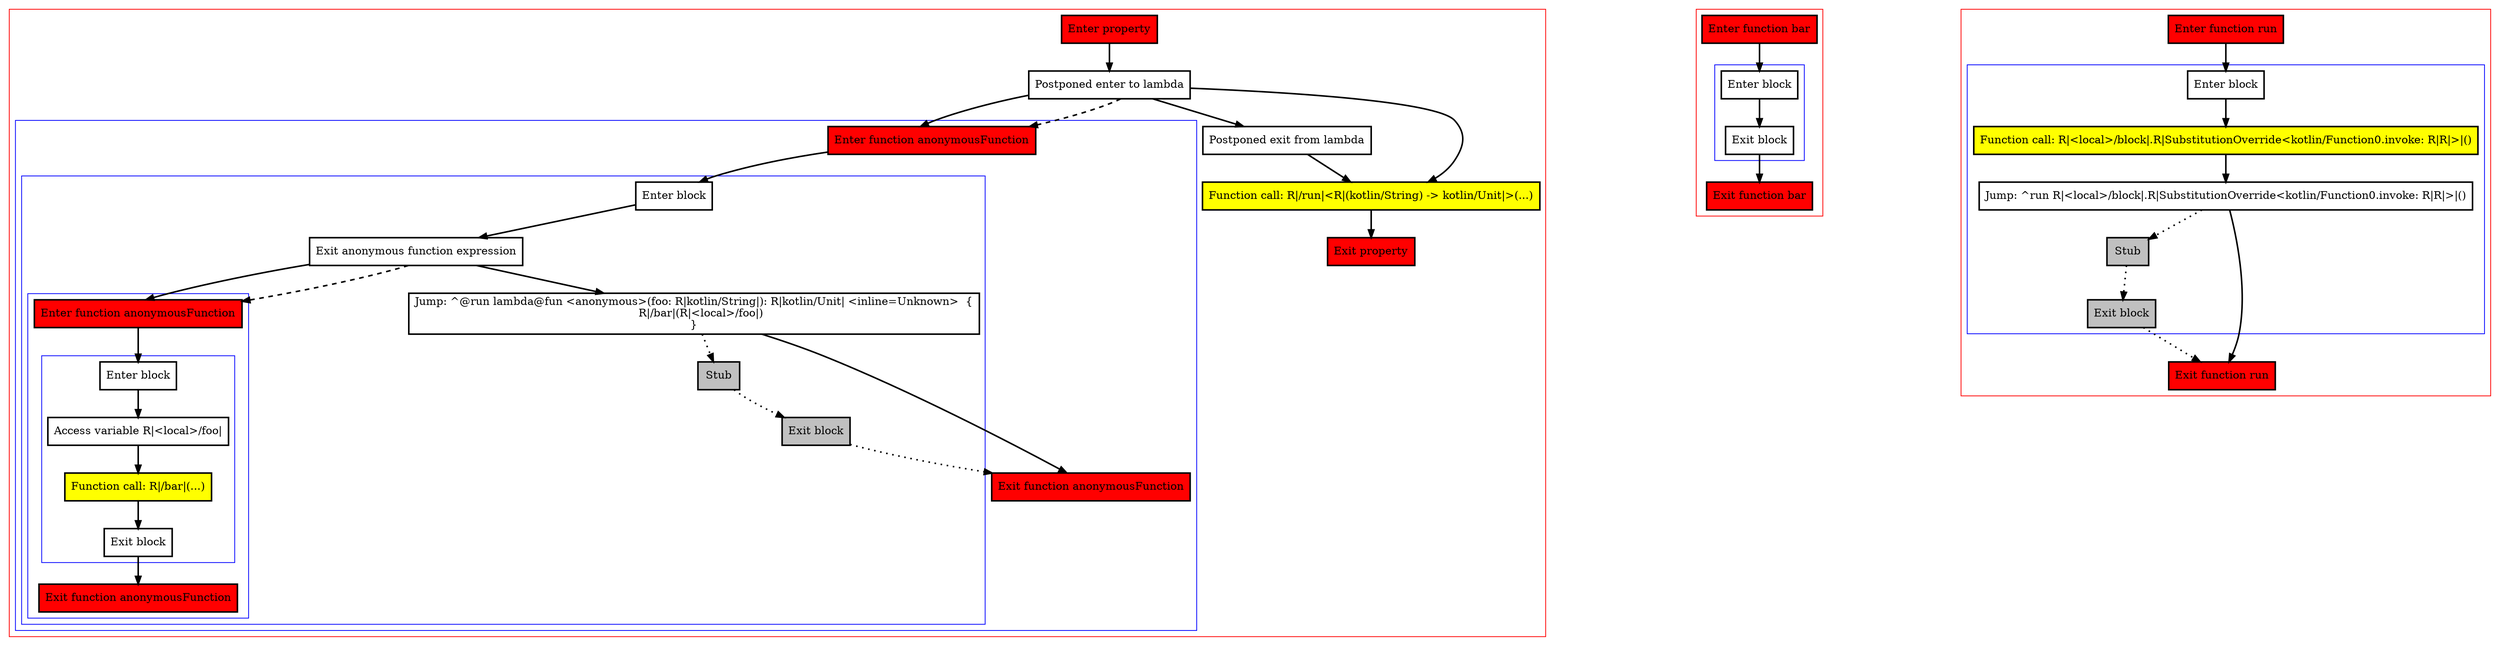 digraph lambdaAsReturnOfLambda_kt {
    graph [nodesep=3]
    node [shape=box penwidth=2]
    edge [penwidth=2]

    subgraph cluster_0 {
        color=red
        0 [label="Enter property" style="filled" fillcolor=red];
        1 [label="Postponed enter to lambda"];
        subgraph cluster_1 {
            color=blue
            2 [label="Enter function anonymousFunction" style="filled" fillcolor=red];
            subgraph cluster_2 {
                color=blue
                3 [label="Enter block"];
                4 [label="Exit anonymous function expression"];
                subgraph cluster_3 {
                    color=blue
                    5 [label="Enter function anonymousFunction" style="filled" fillcolor=red];
                    subgraph cluster_4 {
                        color=blue
                        6 [label="Enter block"];
                        7 [label="Access variable R|<local>/foo|"];
                        8 [label="Function call: R|/bar|(...)" style="filled" fillcolor=yellow];
                        9 [label="Exit block"];
                    }
                    10 [label="Exit function anonymousFunction" style="filled" fillcolor=red];
                }
                11 [label="Jump: ^@run lambda@fun <anonymous>(foo: R|kotlin/String|): R|kotlin/Unit| <inline=Unknown>  {
    R|/bar|(R|<local>/foo|)
}
"];
                12 [label="Stub" style="filled" fillcolor=gray];
                13 [label="Exit block" style="filled" fillcolor=gray];
            }
            14 [label="Exit function anonymousFunction" style="filled" fillcolor=red];
        }
        15 [label="Postponed exit from lambda"];
        16 [label="Function call: R|/run|<R|(kotlin/String) -> kotlin/Unit|>(...)" style="filled" fillcolor=yellow];
        17 [label="Exit property" style="filled" fillcolor=red];
    }
    0 -> {1};
    1 -> {2 15 16};
    1 -> {2} [style=dashed];
    2 -> {3};
    3 -> {4};
    4 -> {5 11};
    4 -> {5} [style=dashed];
    5 -> {6};
    6 -> {7};
    7 -> {8};
    8 -> {9};
    9 -> {10};
    11 -> {14};
    11 -> {12} [style=dotted];
    12 -> {13} [style=dotted];
    13 -> {14} [style=dotted];
    15 -> {16};
    16 -> {17};

    subgraph cluster_5 {
        color=red
        18 [label="Enter function bar" style="filled" fillcolor=red];
        subgraph cluster_6 {
            color=blue
            19 [label="Enter block"];
            20 [label="Exit block"];
        }
        21 [label="Exit function bar" style="filled" fillcolor=red];
    }
    18 -> {19};
    19 -> {20};
    20 -> {21};

    subgraph cluster_7 {
        color=red
        22 [label="Enter function run" style="filled" fillcolor=red];
        subgraph cluster_8 {
            color=blue
            23 [label="Enter block"];
            24 [label="Function call: R|<local>/block|.R|SubstitutionOverride<kotlin/Function0.invoke: R|R|>|()" style="filled" fillcolor=yellow];
            25 [label="Jump: ^run R|<local>/block|.R|SubstitutionOverride<kotlin/Function0.invoke: R|R|>|()"];
            26 [label="Stub" style="filled" fillcolor=gray];
            27 [label="Exit block" style="filled" fillcolor=gray];
        }
        28 [label="Exit function run" style="filled" fillcolor=red];
    }
    22 -> {23};
    23 -> {24};
    24 -> {25};
    25 -> {28};
    25 -> {26} [style=dotted];
    26 -> {27} [style=dotted];
    27 -> {28} [style=dotted];

}
